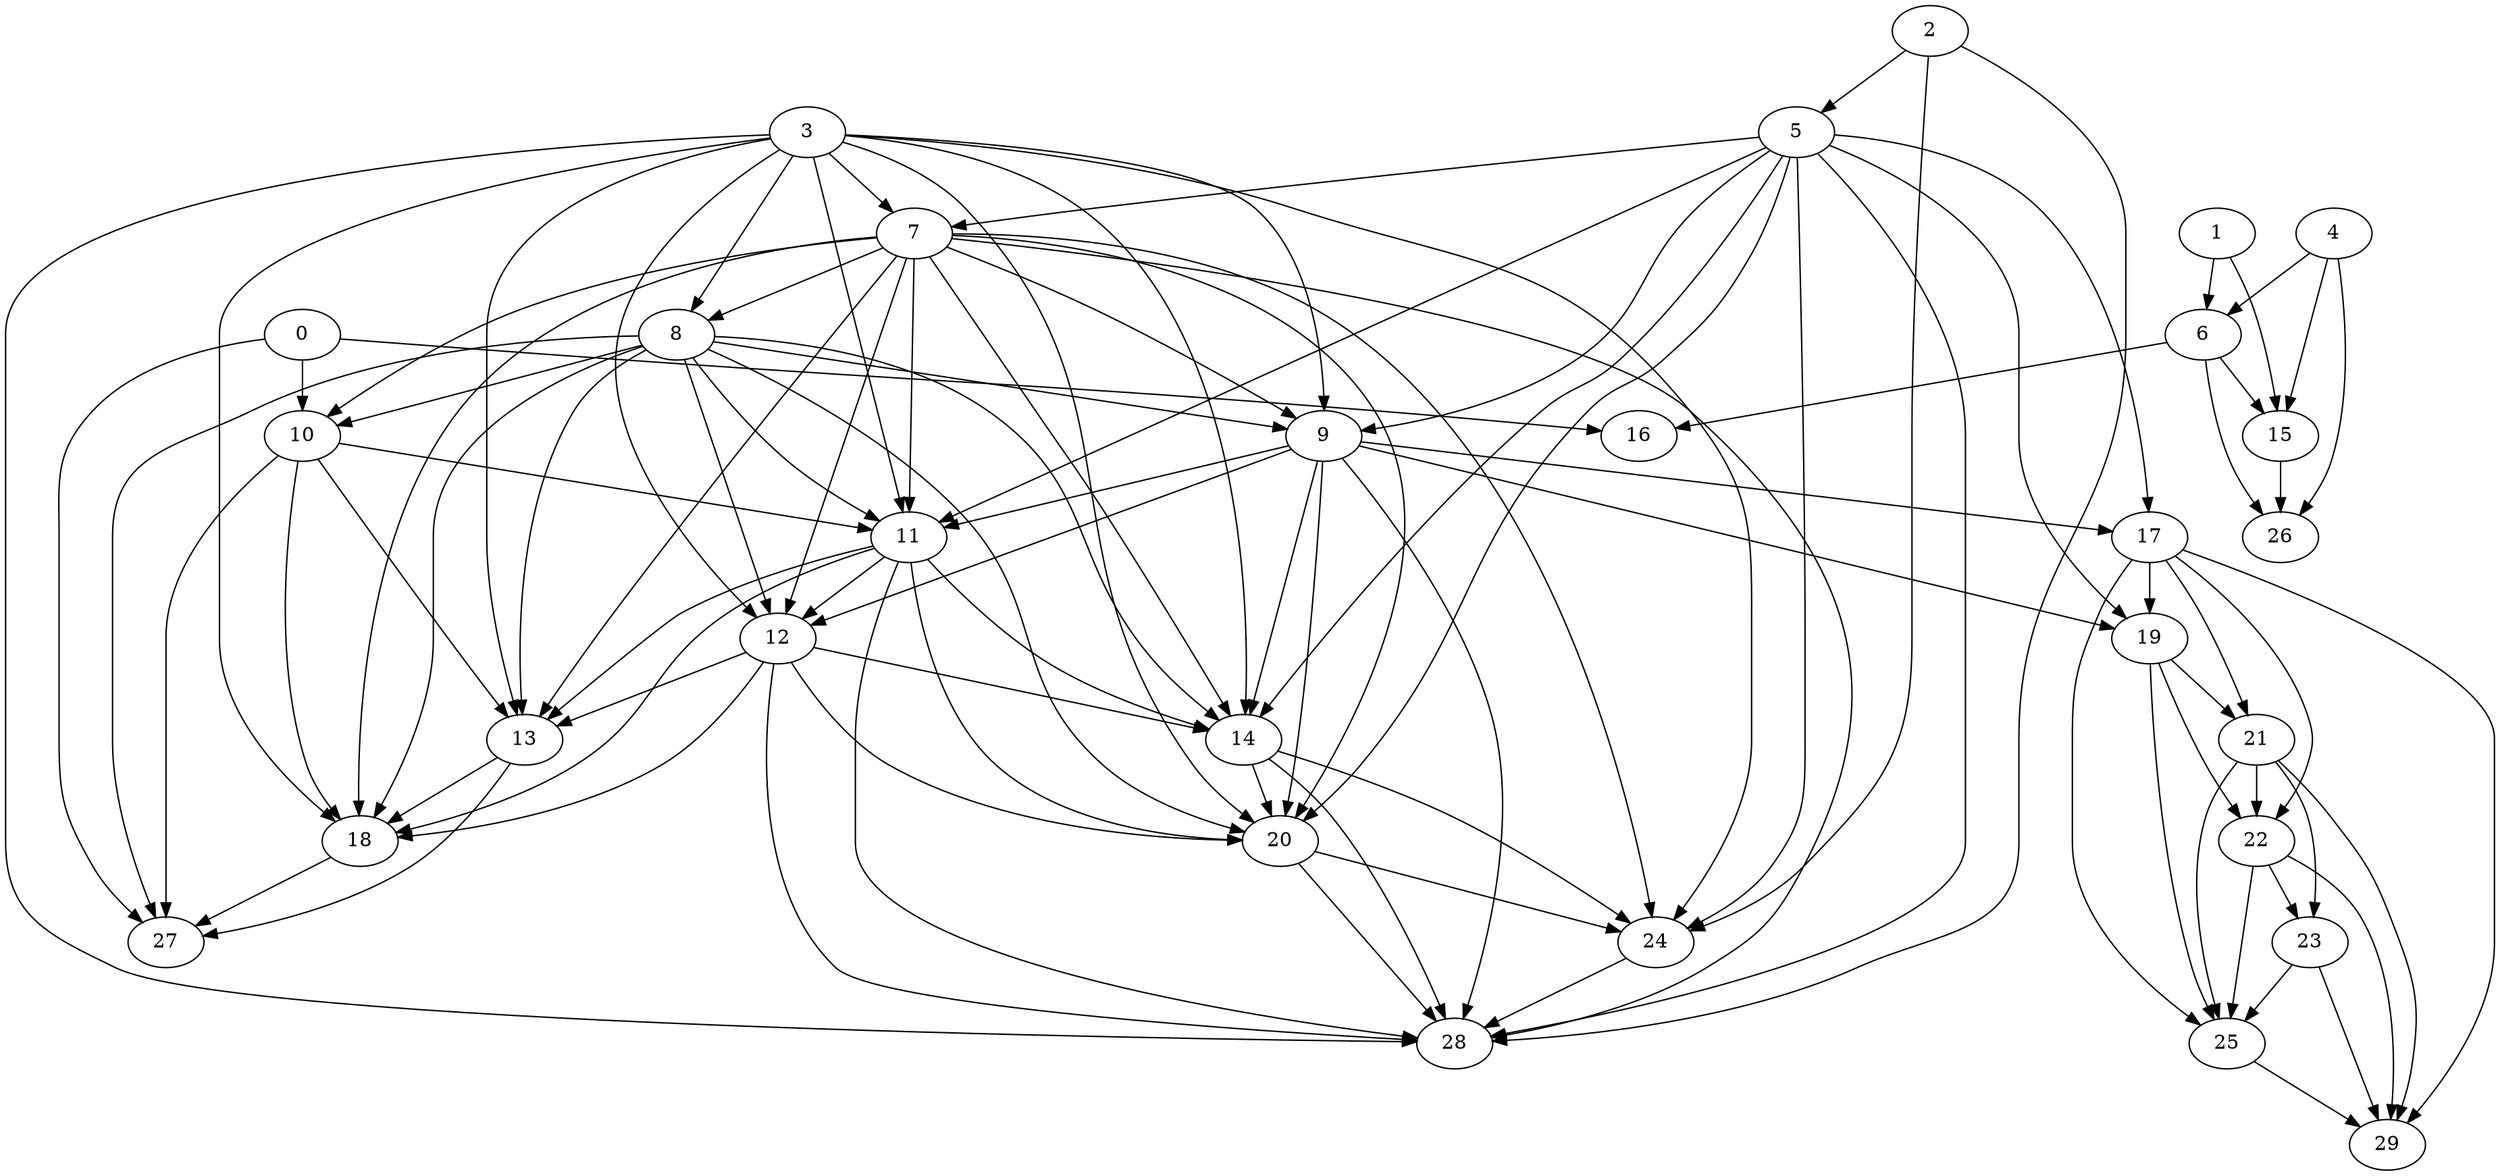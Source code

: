 digraph grafoGeografico_n_30_r_3 {
0;
1;
2;
3;
4;
5;
6;
7;
8;
9;
10;
11;
12;
13;
14;
15;
16;
17;
18;
19;
20;
21;
22;
23;
24;
25;
26;
27;
28;
29;
0 -> 10;
0 -> 16;
0 -> 27;
1 -> 6;
1 -> 15;
2 -> 5;
2 -> 24;
2 -> 28;
3 -> 7;
3 -> 8;
3 -> 9;
3 -> 11;
3 -> 12;
3 -> 13;
3 -> 14;
3 -> 18;
3 -> 20;
3 -> 24;
3 -> 28;
4 -> 6;
4 -> 15;
4 -> 26;
5 -> 7;
5 -> 9;
5 -> 11;
5 -> 14;
5 -> 17;
5 -> 19;
5 -> 20;
5 -> 24;
5 -> 28;
6 -> 15;
6 -> 16;
6 -> 26;
7 -> 8;
7 -> 9;
7 -> 10;
7 -> 11;
7 -> 12;
7 -> 13;
7 -> 14;
7 -> 18;
7 -> 20;
7 -> 24;
7 -> 28;
8 -> 9;
8 -> 10;
8 -> 11;
8 -> 12;
8 -> 13;
8 -> 14;
8 -> 18;
8 -> 20;
8 -> 27;
9 -> 11;
9 -> 12;
9 -> 14;
9 -> 17;
9 -> 19;
9 -> 20;
9 -> 28;
10 -> 11;
10 -> 13;
10 -> 18;
10 -> 27;
11 -> 12;
11 -> 13;
11 -> 14;
11 -> 18;
11 -> 20;
11 -> 28;
12 -> 13;
12 -> 14;
12 -> 18;
12 -> 20;
12 -> 28;
13 -> 18;
13 -> 27;
14 -> 20;
14 -> 24;
14 -> 28;
15 -> 26;
17 -> 19;
17 -> 21;
17 -> 22;
17 -> 25;
17 -> 29;
18 -> 27;
19 -> 21;
19 -> 22;
19 -> 25;
20 -> 24;
20 -> 28;
21 -> 22;
21 -> 23;
21 -> 25;
21 -> 29;
22 -> 23;
22 -> 25;
22 -> 29;
23 -> 25;
23 -> 29;
24 -> 28;
25 -> 29;
}